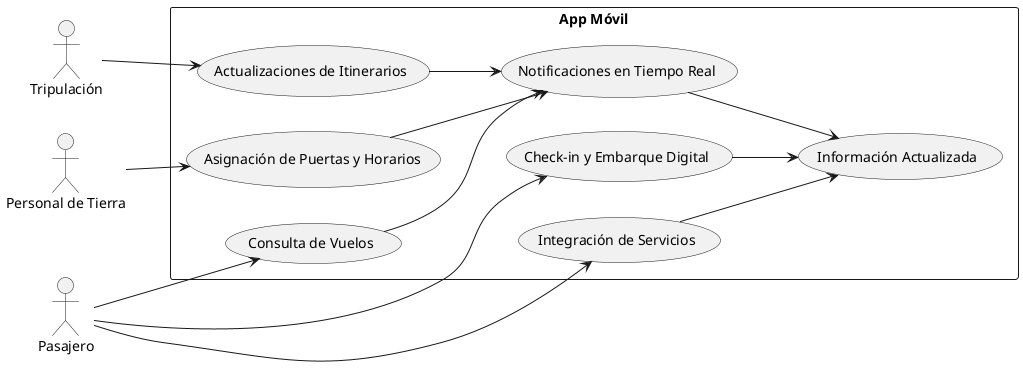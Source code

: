@startuml 
left to right direction

actor Pasajero as P
actor Tripulación as T
actor "Personal de Tierra" as PT

rectangle "App Móvil" {
    P --> (Consulta de Vuelos)
    P --> (Check-in y Embarque Digital)
    P --> (Integración de Servicios)
    T --> (Actualizaciones de Itinerarios)
    PT --> (Asignación de Puertas y Horarios)
    
    (Consulta de Vuelos) --> (Notificaciones en Tiempo Real)
    (Actualizaciones de Itinerarios) --> (Notificaciones en Tiempo Real)
    (Asignación de Puertas y Horarios) --> (Notificaciones en Tiempo Real)
    
    (Notificaciones en Tiempo Real) --> (Información Actualizada)
    (Check-in y Embarque Digital) --> (Información Actualizada)
    (Integración de Servicios) --> (Información Actualizada)
}

@enduml
